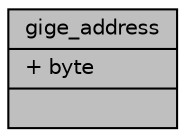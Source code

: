 digraph "gige_address"
{
 // INTERACTIVE_SVG=YES
  edge [fontname="Helvetica",fontsize="10",labelfontname="Helvetica",labelfontsize="10"];
  node [fontname="Helvetica",fontsize="10",shape=record];
  Node1 [label="{gige_address\n|+ byte\l|}",height=0.2,width=0.4,color="black", fillcolor="grey75", style="filled", fontcolor="black"];
}
